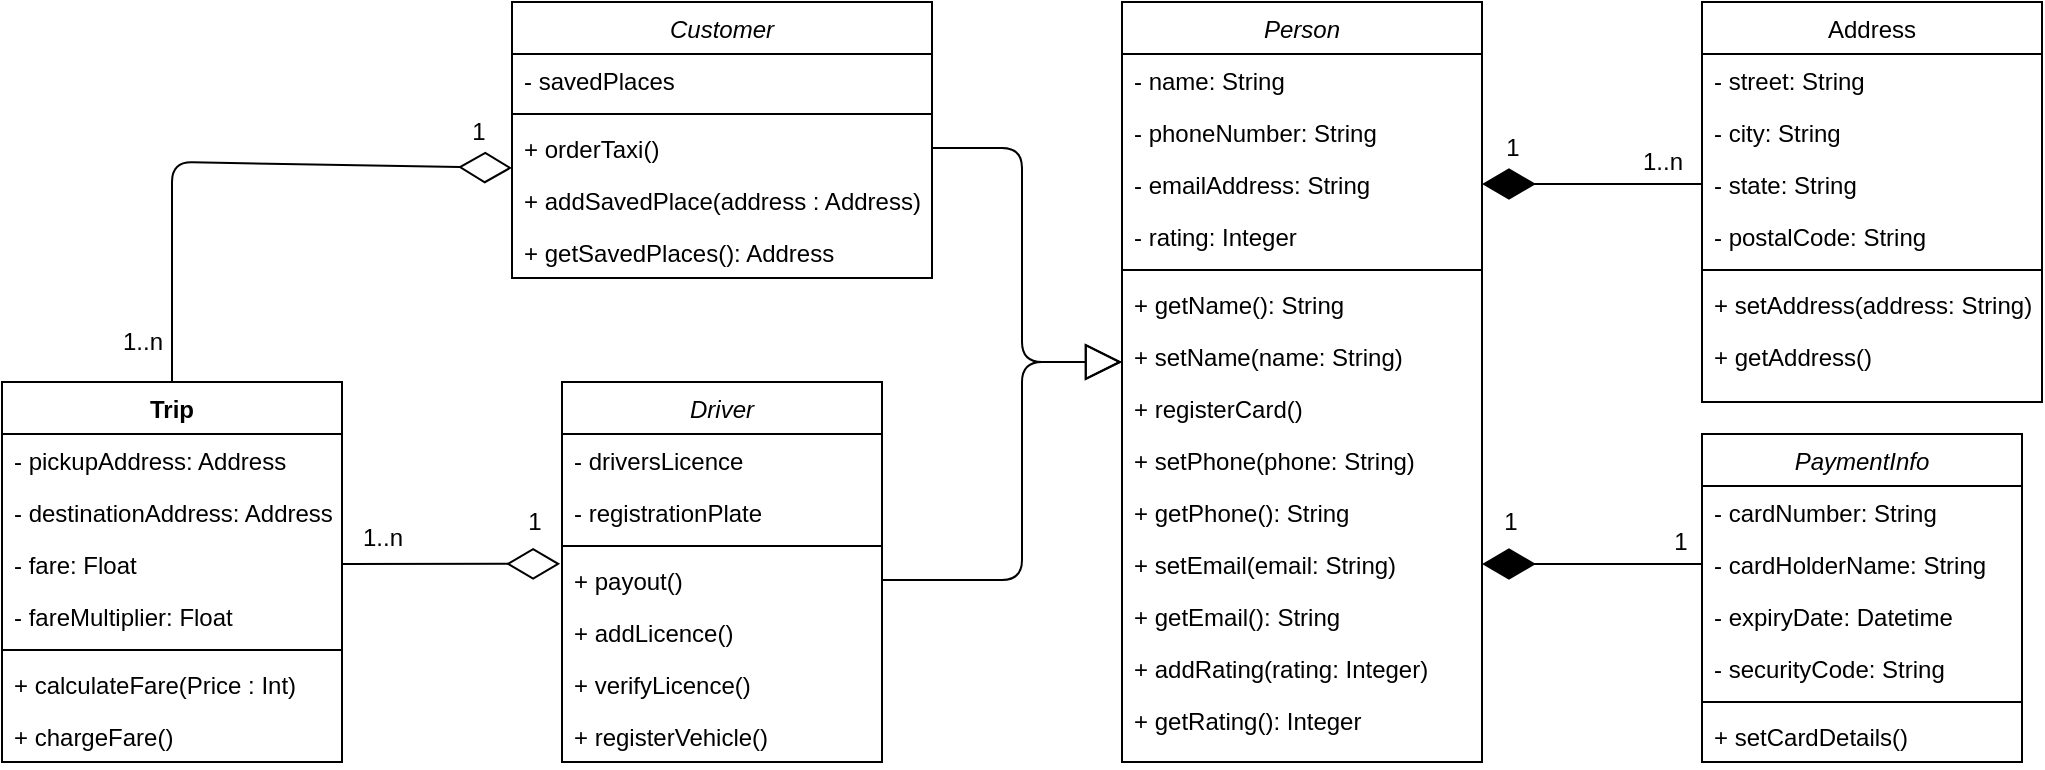 <mxfile version="12.5.8" type="device"><diagram id="C5RBs43oDa-KdzZeNtuy" name="Page-1"><mxGraphModel dx="2005" dy="1741" grid="1" gridSize="10" guides="1" tooltips="1" connect="1" arrows="1" fold="1" page="1" pageScale="1" pageWidth="827" pageHeight="1169" math="0" shadow="0"><root><mxCell id="WIyWlLk6GJQsqaUBKTNV-0"/><mxCell id="WIyWlLk6GJQsqaUBKTNV-1" parent="WIyWlLk6GJQsqaUBKTNV-0"/><mxCell id="zkfFHV4jXpPFQw0GAbJ--0" value="Person" style="swimlane;fontStyle=2;align=center;verticalAlign=top;childLayout=stackLayout;horizontal=1;startSize=26;horizontalStack=0;resizeParent=1;resizeLast=0;collapsible=1;marginBottom=0;rounded=0;shadow=0;strokeWidth=1;" parent="WIyWlLk6GJQsqaUBKTNV-1" vertex="1"><mxGeometry x="390" y="-520" width="180" height="380" as="geometry"><mxRectangle x="230" y="140" width="160" height="26" as="alternateBounds"/></mxGeometry></mxCell><mxCell id="zkfFHV4jXpPFQw0GAbJ--1" value="- name: String" style="text;align=left;verticalAlign=top;spacingLeft=4;spacingRight=4;overflow=hidden;rotatable=0;points=[[0,0.5],[1,0.5]];portConstraint=eastwest;" parent="zkfFHV4jXpPFQw0GAbJ--0" vertex="1"><mxGeometry y="26" width="180" height="26" as="geometry"/></mxCell><mxCell id="zkfFHV4jXpPFQw0GAbJ--2" value="- phoneNumber: String" style="text;align=left;verticalAlign=top;spacingLeft=4;spacingRight=4;overflow=hidden;rotatable=0;points=[[0,0.5],[1,0.5]];portConstraint=eastwest;rounded=0;shadow=0;html=0;" parent="zkfFHV4jXpPFQw0GAbJ--0" vertex="1"><mxGeometry y="52" width="180" height="26" as="geometry"/></mxCell><mxCell id="jx_r6GXLV7wGFa1QsRTJ-17" value="- emailAddress: String" style="text;align=left;verticalAlign=top;spacingLeft=4;spacingRight=4;overflow=hidden;rotatable=0;points=[[0,0.5],[1,0.5]];portConstraint=eastwest;rounded=0;shadow=0;html=0;" parent="zkfFHV4jXpPFQw0GAbJ--0" vertex="1"><mxGeometry y="78" width="180" height="26" as="geometry"/></mxCell><mxCell id="jx_r6GXLV7wGFa1QsRTJ-62" value="- rating: Integer" style="text;align=left;verticalAlign=top;spacingLeft=4;spacingRight=4;overflow=hidden;rotatable=0;points=[[0,0.5],[1,0.5]];portConstraint=eastwest;rounded=0;shadow=0;html=0;" parent="zkfFHV4jXpPFQw0GAbJ--0" vertex="1"><mxGeometry y="104" width="180" height="26" as="geometry"/></mxCell><mxCell id="zkfFHV4jXpPFQw0GAbJ--4" value="" style="line;html=1;strokeWidth=1;align=left;verticalAlign=middle;spacingTop=-1;spacingLeft=3;spacingRight=3;rotatable=0;labelPosition=right;points=[];portConstraint=eastwest;" parent="zkfFHV4jXpPFQw0GAbJ--0" vertex="1"><mxGeometry y="130" width="180" height="8" as="geometry"/></mxCell><mxCell id="zkfFHV4jXpPFQw0GAbJ--5" value="+ getName(): String" style="text;align=left;verticalAlign=top;spacingLeft=4;spacingRight=4;overflow=hidden;rotatable=0;points=[[0,0.5],[1,0.5]];portConstraint=eastwest;" parent="zkfFHV4jXpPFQw0GAbJ--0" vertex="1"><mxGeometry y="138" width="180" height="26" as="geometry"/></mxCell><mxCell id="jx_r6GXLV7wGFa1QsRTJ-34" value="+ setName(name: String)" style="text;align=left;verticalAlign=top;spacingLeft=4;spacingRight=4;overflow=hidden;rotatable=0;points=[[0,0.5],[1,0.5]];portConstraint=eastwest;" parent="zkfFHV4jXpPFQw0GAbJ--0" vertex="1"><mxGeometry y="164" width="180" height="26" as="geometry"/></mxCell><mxCell id="jx_r6GXLV7wGFa1QsRTJ-44" value="+ registerCard()" style="text;align=left;verticalAlign=top;spacingLeft=4;spacingRight=4;overflow=hidden;rotatable=0;points=[[0,0.5],[1,0.5]];portConstraint=eastwest;" parent="zkfFHV4jXpPFQw0GAbJ--0" vertex="1"><mxGeometry y="190" width="180" height="26" as="geometry"/></mxCell><mxCell id="jx_r6GXLV7wGFa1QsRTJ-70" value="+ setPhone(phone: String)" style="text;align=left;verticalAlign=top;spacingLeft=4;spacingRight=4;overflow=hidden;rotatable=0;points=[[0,0.5],[1,0.5]];portConstraint=eastwest;" parent="zkfFHV4jXpPFQw0GAbJ--0" vertex="1"><mxGeometry y="216" width="180" height="26" as="geometry"/></mxCell><mxCell id="jx_r6GXLV7wGFa1QsRTJ-71" value="+ getPhone(): String" style="text;align=left;verticalAlign=top;spacingLeft=4;spacingRight=4;overflow=hidden;rotatable=0;points=[[0,0.5],[1,0.5]];portConstraint=eastwest;" parent="zkfFHV4jXpPFQw0GAbJ--0" vertex="1"><mxGeometry y="242" width="180" height="26" as="geometry"/></mxCell><mxCell id="jx_r6GXLV7wGFa1QsRTJ-72" value="+ setEmail(email: String)" style="text;align=left;verticalAlign=top;spacingLeft=4;spacingRight=4;overflow=hidden;rotatable=0;points=[[0,0.5],[1,0.5]];portConstraint=eastwest;" parent="zkfFHV4jXpPFQw0GAbJ--0" vertex="1"><mxGeometry y="268" width="180" height="26" as="geometry"/></mxCell><mxCell id="jx_r6GXLV7wGFa1QsRTJ-73" value="+ getEmail(): String" style="text;align=left;verticalAlign=top;spacingLeft=4;spacingRight=4;overflow=hidden;rotatable=0;points=[[0,0.5],[1,0.5]];portConstraint=eastwest;" parent="zkfFHV4jXpPFQw0GAbJ--0" vertex="1"><mxGeometry y="294" width="180" height="26" as="geometry"/></mxCell><mxCell id="jx_r6GXLV7wGFa1QsRTJ-74" value="+ addRating(rating: Integer)" style="text;align=left;verticalAlign=top;spacingLeft=4;spacingRight=4;overflow=hidden;rotatable=0;points=[[0,0.5],[1,0.5]];portConstraint=eastwest;" parent="zkfFHV4jXpPFQw0GAbJ--0" vertex="1"><mxGeometry y="320" width="180" height="26" as="geometry"/></mxCell><mxCell id="jx_r6GXLV7wGFa1QsRTJ-75" value="+ getRating(): Integer" style="text;align=left;verticalAlign=top;spacingLeft=4;spacingRight=4;overflow=hidden;rotatable=0;points=[[0,0.5],[1,0.5]];portConstraint=eastwest;" parent="zkfFHV4jXpPFQw0GAbJ--0" vertex="1"><mxGeometry y="346" width="180" height="26" as="geometry"/></mxCell><mxCell id="zkfFHV4jXpPFQw0GAbJ--17" value="Address" style="swimlane;fontStyle=0;align=center;verticalAlign=top;childLayout=stackLayout;horizontal=1;startSize=26;horizontalStack=0;resizeParent=1;resizeLast=0;collapsible=1;marginBottom=0;rounded=0;shadow=0;strokeWidth=1;" parent="WIyWlLk6GJQsqaUBKTNV-1" vertex="1"><mxGeometry x="680" y="-520" width="170" height="200" as="geometry"><mxRectangle x="550" y="140" width="160" height="26" as="alternateBounds"/></mxGeometry></mxCell><mxCell id="zkfFHV4jXpPFQw0GAbJ--18" value="- street: String" style="text;align=left;verticalAlign=top;spacingLeft=4;spacingRight=4;overflow=hidden;rotatable=0;points=[[0,0.5],[1,0.5]];portConstraint=eastwest;" parent="zkfFHV4jXpPFQw0GAbJ--17" vertex="1"><mxGeometry y="26" width="170" height="26" as="geometry"/></mxCell><mxCell id="zkfFHV4jXpPFQw0GAbJ--19" value="- city: String" style="text;align=left;verticalAlign=top;spacingLeft=4;spacingRight=4;overflow=hidden;rotatable=0;points=[[0,0.5],[1,0.5]];portConstraint=eastwest;rounded=0;shadow=0;html=0;" parent="zkfFHV4jXpPFQw0GAbJ--17" vertex="1"><mxGeometry y="52" width="170" height="26" as="geometry"/></mxCell><mxCell id="zkfFHV4jXpPFQw0GAbJ--20" value="- state: String" style="text;align=left;verticalAlign=top;spacingLeft=4;spacingRight=4;overflow=hidden;rotatable=0;points=[[0,0.5],[1,0.5]];portConstraint=eastwest;rounded=0;shadow=0;html=0;" parent="zkfFHV4jXpPFQw0GAbJ--17" vertex="1"><mxGeometry y="78" width="170" height="26" as="geometry"/></mxCell><mxCell id="zkfFHV4jXpPFQw0GAbJ--21" value="- postalCode: String" style="text;align=left;verticalAlign=top;spacingLeft=4;spacingRight=4;overflow=hidden;rotatable=0;points=[[0,0.5],[1,0.5]];portConstraint=eastwest;rounded=0;shadow=0;html=0;" parent="zkfFHV4jXpPFQw0GAbJ--17" vertex="1"><mxGeometry y="104" width="170" height="26" as="geometry"/></mxCell><mxCell id="zkfFHV4jXpPFQw0GAbJ--23" value="" style="line;html=1;strokeWidth=1;align=left;verticalAlign=middle;spacingTop=-1;spacingLeft=3;spacingRight=3;rotatable=0;labelPosition=right;points=[];portConstraint=eastwest;" parent="zkfFHV4jXpPFQw0GAbJ--17" vertex="1"><mxGeometry y="130" width="170" height="8" as="geometry"/></mxCell><mxCell id="zkfFHV4jXpPFQw0GAbJ--24" value="+ setAddress(address: String)" style="text;align=left;verticalAlign=top;spacingLeft=4;spacingRight=4;overflow=hidden;rotatable=0;points=[[0,0.5],[1,0.5]];portConstraint=eastwest;" parent="zkfFHV4jXpPFQw0GAbJ--17" vertex="1"><mxGeometry y="138" width="170" height="26" as="geometry"/></mxCell><mxCell id="zkfFHV4jXpPFQw0GAbJ--25" value="+ getAddress()" style="text;align=left;verticalAlign=top;spacingLeft=4;spacingRight=4;overflow=hidden;rotatable=0;points=[[0,0.5],[1,0.5]];portConstraint=eastwest;" parent="zkfFHV4jXpPFQw0GAbJ--17" vertex="1"><mxGeometry y="164" width="170" height="26" as="geometry"/></mxCell><mxCell id="jx_r6GXLV7wGFa1QsRTJ-14" value="Customer" style="swimlane;fontStyle=2;align=center;verticalAlign=top;childLayout=stackLayout;horizontal=1;startSize=26;horizontalStack=0;resizeParent=1;resizeLast=0;collapsible=1;marginBottom=0;rounded=0;shadow=0;strokeWidth=1;" parent="WIyWlLk6GJQsqaUBKTNV-1" vertex="1"><mxGeometry x="85" y="-520" width="210" height="138" as="geometry"><mxRectangle x="230" y="140" width="160" height="26" as="alternateBounds"/></mxGeometry></mxCell><mxCell id="jx_r6GXLV7wGFa1QsRTJ-16" value="- savedPlaces" style="text;align=left;verticalAlign=top;spacingLeft=4;spacingRight=4;overflow=hidden;rotatable=0;points=[[0,0.5],[1,0.5]];portConstraint=eastwest;rounded=0;shadow=0;html=0;" parent="jx_r6GXLV7wGFa1QsRTJ-14" vertex="1"><mxGeometry y="26" width="210" height="26" as="geometry"/></mxCell><mxCell id="jx_r6GXLV7wGFa1QsRTJ-18" value="" style="line;html=1;strokeWidth=1;align=left;verticalAlign=middle;spacingTop=-1;spacingLeft=3;spacingRight=3;rotatable=0;labelPosition=right;points=[];portConstraint=eastwest;" parent="jx_r6GXLV7wGFa1QsRTJ-14" vertex="1"><mxGeometry y="52" width="210" height="8" as="geometry"/></mxCell><mxCell id="jx_r6GXLV7wGFa1QsRTJ-19" value="+ orderTaxi()" style="text;align=left;verticalAlign=top;spacingLeft=4;spacingRight=4;overflow=hidden;rotatable=0;points=[[0,0.5],[1,0.5]];portConstraint=eastwest;" parent="jx_r6GXLV7wGFa1QsRTJ-14" vertex="1"><mxGeometry y="60" width="210" height="26" as="geometry"/></mxCell><mxCell id="jx_r6GXLV7wGFa1QsRTJ-79" value="+ addSavedPlace(address : Address)" style="text;align=left;verticalAlign=top;spacingLeft=4;spacingRight=4;overflow=hidden;rotatable=0;points=[[0,0.5],[1,0.5]];portConstraint=eastwest;" parent="jx_r6GXLV7wGFa1QsRTJ-14" vertex="1"><mxGeometry y="86" width="210" height="26" as="geometry"/></mxCell><mxCell id="jx_r6GXLV7wGFa1QsRTJ-80" value="+ getSavedPlaces(): Address" style="text;align=left;verticalAlign=top;spacingLeft=4;spacingRight=4;overflow=hidden;rotatable=0;points=[[0,0.5],[1,0.5]];portConstraint=eastwest;" parent="jx_r6GXLV7wGFa1QsRTJ-14" vertex="1"><mxGeometry y="112" width="210" height="26" as="geometry"/></mxCell><mxCell id="jx_r6GXLV7wGFa1QsRTJ-20" value="Driver" style="swimlane;fontStyle=2;align=center;verticalAlign=top;childLayout=stackLayout;horizontal=1;startSize=26;horizontalStack=0;resizeParent=1;resizeLast=0;collapsible=1;marginBottom=0;rounded=0;shadow=0;strokeWidth=1;" parent="WIyWlLk6GJQsqaUBKTNV-1" vertex="1"><mxGeometry x="110" y="-330" width="160" height="190" as="geometry"><mxRectangle x="230" y="140" width="160" height="26" as="alternateBounds"/></mxGeometry></mxCell><mxCell id="jx_r6GXLV7wGFa1QsRTJ-22" value="- driversLicence" style="text;align=left;verticalAlign=top;spacingLeft=4;spacingRight=4;overflow=hidden;rotatable=0;points=[[0,0.5],[1,0.5]];portConstraint=eastwest;rounded=0;shadow=0;html=0;" parent="jx_r6GXLV7wGFa1QsRTJ-20" vertex="1"><mxGeometry y="26" width="160" height="26" as="geometry"/></mxCell><mxCell id="jx_r6GXLV7wGFa1QsRTJ-23" value="- registrationPlate" style="text;align=left;verticalAlign=top;spacingLeft=4;spacingRight=4;overflow=hidden;rotatable=0;points=[[0,0.5],[1,0.5]];portConstraint=eastwest;rounded=0;shadow=0;html=0;" parent="jx_r6GXLV7wGFa1QsRTJ-20" vertex="1"><mxGeometry y="52" width="160" height="26" as="geometry"/></mxCell><mxCell id="jx_r6GXLV7wGFa1QsRTJ-24" value="" style="line;html=1;strokeWidth=1;align=left;verticalAlign=middle;spacingTop=-1;spacingLeft=3;spacingRight=3;rotatable=0;labelPosition=right;points=[];portConstraint=eastwest;" parent="jx_r6GXLV7wGFa1QsRTJ-20" vertex="1"><mxGeometry y="78" width="160" height="8" as="geometry"/></mxCell><mxCell id="jx_r6GXLV7wGFa1QsRTJ-25" value="+ payout()" style="text;align=left;verticalAlign=top;spacingLeft=4;spacingRight=4;overflow=hidden;rotatable=0;points=[[0,0.5],[1,0.5]];portConstraint=eastwest;" parent="jx_r6GXLV7wGFa1QsRTJ-20" vertex="1"><mxGeometry y="86" width="160" height="26" as="geometry"/></mxCell><mxCell id="jx_r6GXLV7wGFa1QsRTJ-63" value="+ addLicence()" style="text;align=left;verticalAlign=top;spacingLeft=4;spacingRight=4;overflow=hidden;rotatable=0;points=[[0,0.5],[1,0.5]];portConstraint=eastwest;" parent="jx_r6GXLV7wGFa1QsRTJ-20" vertex="1"><mxGeometry y="112" width="160" height="26" as="geometry"/></mxCell><mxCell id="jx_r6GXLV7wGFa1QsRTJ-64" value="+ verifyLicence()" style="text;align=left;verticalAlign=top;spacingLeft=4;spacingRight=4;overflow=hidden;rotatable=0;points=[[0,0.5],[1,0.5]];portConstraint=eastwest;" parent="jx_r6GXLV7wGFa1QsRTJ-20" vertex="1"><mxGeometry y="138" width="160" height="26" as="geometry"/></mxCell><mxCell id="jx_r6GXLV7wGFa1QsRTJ-69" value="+ registerVehicle()" style="text;align=left;verticalAlign=top;spacingLeft=4;spacingRight=4;overflow=hidden;rotatable=0;points=[[0,0.5],[1,0.5]];portConstraint=eastwest;" parent="jx_r6GXLV7wGFa1QsRTJ-20" vertex="1"><mxGeometry y="164" width="160" height="26" as="geometry"/></mxCell><mxCell id="jx_r6GXLV7wGFa1QsRTJ-26" value="PaymentInfo" style="swimlane;fontStyle=2;align=center;verticalAlign=top;childLayout=stackLayout;horizontal=1;startSize=26;horizontalStack=0;resizeParent=1;resizeLast=0;collapsible=1;marginBottom=0;rounded=0;shadow=0;strokeWidth=1;" parent="WIyWlLk6GJQsqaUBKTNV-1" vertex="1"><mxGeometry x="680" y="-304" width="160" height="164" as="geometry"><mxRectangle x="230" y="140" width="160" height="26" as="alternateBounds"/></mxGeometry></mxCell><mxCell id="jx_r6GXLV7wGFa1QsRTJ-27" value="- cardNumber: String" style="text;align=left;verticalAlign=top;spacingLeft=4;spacingRight=4;overflow=hidden;rotatable=0;points=[[0,0.5],[1,0.5]];portConstraint=eastwest;" parent="jx_r6GXLV7wGFa1QsRTJ-26" vertex="1"><mxGeometry y="26" width="160" height="26" as="geometry"/></mxCell><mxCell id="jx_r6GXLV7wGFa1QsRTJ-28" value="- cardHolderName: String" style="text;align=left;verticalAlign=top;spacingLeft=4;spacingRight=4;overflow=hidden;rotatable=0;points=[[0,0.5],[1,0.5]];portConstraint=eastwest;rounded=0;shadow=0;html=0;" parent="jx_r6GXLV7wGFa1QsRTJ-26" vertex="1"><mxGeometry y="52" width="160" height="26" as="geometry"/></mxCell><mxCell id="jx_r6GXLV7wGFa1QsRTJ-61" value="- expiryDate: Datetime" style="text;align=left;verticalAlign=top;spacingLeft=4;spacingRight=4;overflow=hidden;rotatable=0;points=[[0,0.5],[1,0.5]];portConstraint=eastwest;rounded=0;shadow=0;html=0;" parent="jx_r6GXLV7wGFa1QsRTJ-26" vertex="1"><mxGeometry y="78" width="160" height="26" as="geometry"/></mxCell><mxCell id="jx_r6GXLV7wGFa1QsRTJ-29" value="- securityCode: String" style="text;align=left;verticalAlign=top;spacingLeft=4;spacingRight=4;overflow=hidden;rotatable=0;points=[[0,0.5],[1,0.5]];portConstraint=eastwest;rounded=0;shadow=0;html=0;" parent="jx_r6GXLV7wGFa1QsRTJ-26" vertex="1"><mxGeometry y="104" width="160" height="26" as="geometry"/></mxCell><mxCell id="jx_r6GXLV7wGFa1QsRTJ-30" value="" style="line;html=1;strokeWidth=1;align=left;verticalAlign=middle;spacingTop=-1;spacingLeft=3;spacingRight=3;rotatable=0;labelPosition=right;points=[];portConstraint=eastwest;" parent="jx_r6GXLV7wGFa1QsRTJ-26" vertex="1"><mxGeometry y="130" width="160" height="8" as="geometry"/></mxCell><mxCell id="jx_r6GXLV7wGFa1QsRTJ-31" value="+ setCardDetails()" style="text;align=left;verticalAlign=top;spacingLeft=4;spacingRight=4;overflow=hidden;rotatable=0;points=[[0,0.5],[1,0.5]];portConstraint=eastwest;" parent="jx_r6GXLV7wGFa1QsRTJ-26" vertex="1"><mxGeometry y="138" width="160" height="26" as="geometry"/></mxCell><mxCell id="jx_r6GXLV7wGFa1QsRTJ-50" value="Trip" style="swimlane;fontStyle=1;align=center;verticalAlign=top;childLayout=stackLayout;horizontal=1;startSize=26;horizontalStack=0;resizeParent=1;resizeParentMax=0;resizeLast=0;collapsible=1;marginBottom=0;" parent="WIyWlLk6GJQsqaUBKTNV-1" vertex="1"><mxGeometry x="-170" y="-330" width="170" height="190" as="geometry"/></mxCell><mxCell id="jx_r6GXLV7wGFa1QsRTJ-51" value="- pickupAddress: Address" style="text;strokeColor=none;fillColor=none;align=left;verticalAlign=top;spacingLeft=4;spacingRight=4;overflow=hidden;rotatable=0;points=[[0,0.5],[1,0.5]];portConstraint=eastwest;" parent="jx_r6GXLV7wGFa1QsRTJ-50" vertex="1"><mxGeometry y="26" width="170" height="26" as="geometry"/></mxCell><mxCell id="jx_r6GXLV7wGFa1QsRTJ-54" value="- destinationAddress: Address" style="text;strokeColor=none;fillColor=none;align=left;verticalAlign=top;spacingLeft=4;spacingRight=4;overflow=hidden;rotatable=0;points=[[0,0.5],[1,0.5]];portConstraint=eastwest;" parent="jx_r6GXLV7wGFa1QsRTJ-50" vertex="1"><mxGeometry y="52" width="170" height="26" as="geometry"/></mxCell><mxCell id="jx_r6GXLV7wGFa1QsRTJ-60" value="- fare: Float" style="text;strokeColor=none;fillColor=none;align=left;verticalAlign=top;spacingLeft=4;spacingRight=4;overflow=hidden;rotatable=0;points=[[0,0.5],[1,0.5]];portConstraint=eastwest;" parent="jx_r6GXLV7wGFa1QsRTJ-50" vertex="1"><mxGeometry y="78" width="170" height="26" as="geometry"/></mxCell><mxCell id="jx_r6GXLV7wGFa1QsRTJ-59" value="- fareMultiplier: Float" style="text;strokeColor=none;fillColor=none;align=left;verticalAlign=top;spacingLeft=4;spacingRight=4;overflow=hidden;rotatable=0;points=[[0,0.5],[1,0.5]];portConstraint=eastwest;" parent="jx_r6GXLV7wGFa1QsRTJ-50" vertex="1"><mxGeometry y="104" width="170" height="26" as="geometry"/></mxCell><mxCell id="jx_r6GXLV7wGFa1QsRTJ-52" value="" style="line;strokeWidth=1;fillColor=none;align=left;verticalAlign=middle;spacingTop=-1;spacingLeft=3;spacingRight=3;rotatable=0;labelPosition=right;points=[];portConstraint=eastwest;" parent="jx_r6GXLV7wGFa1QsRTJ-50" vertex="1"><mxGeometry y="130" width="170" height="8" as="geometry"/></mxCell><mxCell id="jx_r6GXLV7wGFa1QsRTJ-53" value="+ calculateFare(Price : Int)" style="text;strokeColor=none;fillColor=none;align=left;verticalAlign=top;spacingLeft=4;spacingRight=4;overflow=hidden;rotatable=0;points=[[0,0.5],[1,0.5]];portConstraint=eastwest;" parent="jx_r6GXLV7wGFa1QsRTJ-50" vertex="1"><mxGeometry y="138" width="170" height="26" as="geometry"/></mxCell><mxCell id="jx_r6GXLV7wGFa1QsRTJ-55" value="+ chargeFare()" style="text;strokeColor=none;fillColor=none;align=left;verticalAlign=top;spacingLeft=4;spacingRight=4;overflow=hidden;rotatable=0;points=[[0,0.5],[1,0.5]];portConstraint=eastwest;" parent="jx_r6GXLV7wGFa1QsRTJ-50" vertex="1"><mxGeometry y="164" width="170" height="26" as="geometry"/></mxCell><mxCell id="IH8kwrfOafZgaDp_yDQ_-8" value="" style="endArrow=diamondThin;endFill=0;endSize=24;html=1;exitX=1;exitY=0.5;exitDx=0;exitDy=0;entryX=-0.006;entryY=0.189;entryDx=0;entryDy=0;entryPerimeter=0;" edge="1" parent="WIyWlLk6GJQsqaUBKTNV-1" source="jx_r6GXLV7wGFa1QsRTJ-60" target="jx_r6GXLV7wGFa1QsRTJ-25"><mxGeometry width="160" relative="1" as="geometry"><mxPoint x="30" y="-200" as="sourcePoint"/><mxPoint x="160" y="-242" as="targetPoint"/></mxGeometry></mxCell><mxCell id="IH8kwrfOafZgaDp_yDQ_-28" value="1..n" style="text;html=1;align=center;verticalAlign=middle;resizable=0;points=[];labelBackgroundColor=#ffffff;" vertex="1" connectable="0" parent="IH8kwrfOafZgaDp_yDQ_-8"><mxGeometry x="-0.763" relative="1" as="geometry"><mxPoint x="7" y="-12.99" as="offset"/></mxGeometry></mxCell><mxCell id="IH8kwrfOafZgaDp_yDQ_-29" value="1" style="text;html=1;align=center;verticalAlign=middle;resizable=0;points=[];labelBackgroundColor=#ffffff;" vertex="1" connectable="0" parent="IH8kwrfOafZgaDp_yDQ_-8"><mxGeometry x="0.759" relative="1" as="geometry"><mxPoint y="-20.92" as="offset"/></mxGeometry></mxCell><mxCell id="IH8kwrfOafZgaDp_yDQ_-10" value="" style="endArrow=diamondThin;endFill=0;endSize=24;html=1;exitX=0.5;exitY=0;exitDx=0;exitDy=0;" edge="1" parent="WIyWlLk6GJQsqaUBKTNV-1" source="jx_r6GXLV7wGFa1QsRTJ-50"><mxGeometry width="160" relative="1" as="geometry"><mxPoint x="-170" y="-120" as="sourcePoint"/><mxPoint x="85" y="-437" as="targetPoint"/><Array as="points"><mxPoint x="-85" y="-440"/></Array></mxGeometry></mxCell><mxCell id="IH8kwrfOafZgaDp_yDQ_-26" value="1" style="text;html=1;align=center;verticalAlign=middle;resizable=0;points=[];labelBackgroundColor=#ffffff;" vertex="1" connectable="0" parent="IH8kwrfOafZgaDp_yDQ_-10"><mxGeometry x="0.878" y="1" relative="1" as="geometry"><mxPoint y="-16.7" as="offset"/></mxGeometry></mxCell><mxCell id="IH8kwrfOafZgaDp_yDQ_-27" value="1..n" style="text;html=1;align=center;verticalAlign=middle;resizable=0;points=[];labelBackgroundColor=#ffffff;" vertex="1" connectable="0" parent="IH8kwrfOafZgaDp_yDQ_-10"><mxGeometry x="-0.823" y="4" relative="1" as="geometry"><mxPoint x="-11" y="5" as="offset"/></mxGeometry></mxCell><mxCell id="IH8kwrfOafZgaDp_yDQ_-16" value="" style="endArrow=block;endSize=16;endFill=0;html=1;exitX=1;exitY=0.5;exitDx=0;exitDy=0;" edge="1" parent="WIyWlLk6GJQsqaUBKTNV-1" source="jx_r6GXLV7wGFa1QsRTJ-25"><mxGeometry width="160" relative="1" as="geometry"><mxPoint x="330" y="-190" as="sourcePoint"/><mxPoint x="390" y="-340" as="targetPoint"/><Array as="points"><mxPoint x="340" y="-231"/><mxPoint x="340" y="-340"/></Array></mxGeometry></mxCell><mxCell id="IH8kwrfOafZgaDp_yDQ_-17" value="" style="endArrow=block;endSize=16;endFill=0;html=1;exitX=1;exitY=0.5;exitDx=0;exitDy=0;" edge="1" parent="WIyWlLk6GJQsqaUBKTNV-1" source="jx_r6GXLV7wGFa1QsRTJ-19"><mxGeometry width="160" relative="1" as="geometry"><mxPoint x="310" y="-580" as="sourcePoint"/><mxPoint x="390" y="-340" as="targetPoint"/><Array as="points"><mxPoint x="340" y="-447"/><mxPoint x="340" y="-340"/></Array></mxGeometry></mxCell><mxCell id="IH8kwrfOafZgaDp_yDQ_-18" value="" style="endArrow=diamondThin;endFill=1;endSize=24;html=1;entryX=1;entryY=0.5;entryDx=0;entryDy=0;exitX=0;exitY=0.5;exitDx=0;exitDy=0;" edge="1" parent="WIyWlLk6GJQsqaUBKTNV-1" source="jx_r6GXLV7wGFa1QsRTJ-28" target="jx_r6GXLV7wGFa1QsRTJ-72"><mxGeometry width="160" relative="1" as="geometry"><mxPoint x="570" y="-100" as="sourcePoint"/><mxPoint x="730" y="-100" as="targetPoint"/></mxGeometry></mxCell><mxCell id="IH8kwrfOafZgaDp_yDQ_-23" value="1" style="text;html=1;align=center;verticalAlign=middle;resizable=0;points=[];labelBackgroundColor=#ffffff;" vertex="1" connectable="0" parent="IH8kwrfOafZgaDp_yDQ_-18"><mxGeometry x="0.747" y="-1" relative="1" as="geometry"><mxPoint y="-20" as="offset"/></mxGeometry></mxCell><mxCell id="IH8kwrfOafZgaDp_yDQ_-24" value="1" style="text;html=1;align=center;verticalAlign=middle;resizable=0;points=[];labelBackgroundColor=#ffffff;" vertex="1" connectable="0" parent="IH8kwrfOafZgaDp_yDQ_-18"><mxGeometry x="-0.798" relative="1" as="geometry"><mxPoint y="-11" as="offset"/></mxGeometry></mxCell><mxCell id="IH8kwrfOafZgaDp_yDQ_-19" value="" style="endArrow=diamondThin;endFill=1;endSize=24;html=1;entryX=1;entryY=0.5;entryDx=0;entryDy=0;exitX=0;exitY=0.5;exitDx=0;exitDy=0;" edge="1" parent="WIyWlLk6GJQsqaUBKTNV-1" source="zkfFHV4jXpPFQw0GAbJ--20" target="jx_r6GXLV7wGFa1QsRTJ-17"><mxGeometry width="160" relative="1" as="geometry"><mxPoint x="680" y="-410" as="sourcePoint"/><mxPoint x="570" y="-410" as="targetPoint"/></mxGeometry></mxCell><mxCell id="IH8kwrfOafZgaDp_yDQ_-20" value="1" style="text;html=1;align=center;verticalAlign=middle;resizable=0;points=[];labelBackgroundColor=#ffffff;" vertex="1" connectable="0" parent="IH8kwrfOafZgaDp_yDQ_-19"><mxGeometry x="0.729" y="-1" relative="1" as="geometry"><mxPoint y="-17" as="offset"/></mxGeometry></mxCell><mxCell id="IH8kwrfOafZgaDp_yDQ_-21" value="1..n" style="text;html=1;align=center;verticalAlign=middle;resizable=0;points=[];labelBackgroundColor=#ffffff;" vertex="1" connectable="0" parent="IH8kwrfOafZgaDp_yDQ_-19"><mxGeometry x="-0.817" y="1" relative="1" as="geometry"><mxPoint x="-10" y="-12" as="offset"/></mxGeometry></mxCell></root></mxGraphModel></diagram></mxfile>